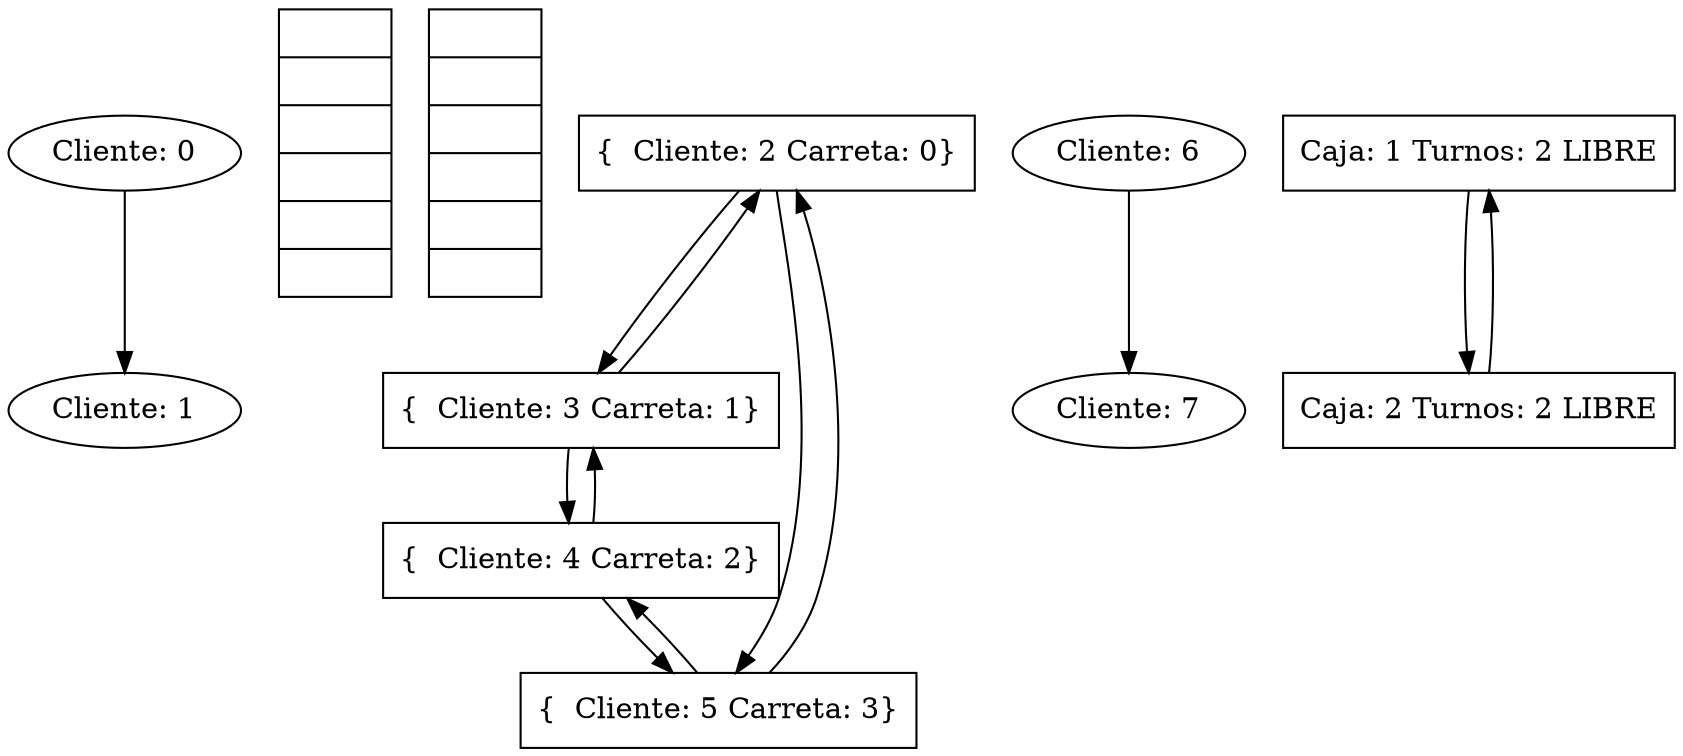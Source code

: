 digraph G {
nodeCI0 [shape=oval, label="Cliente: 0"];
nodeCI1 [shape=oval, label="Cliente: 1"];
nodeCI0 -> nodeCI1;
nodeP1 [shape=record, label="{ |||||}"];
nodeP2 [shape=record, label="{ |||||}"];
nodeL0 [shape=box, label="{  Cliente: 2 Carreta: 0}"];
nodeL1 [shape=box, label="{  Cliente: 3 Carreta: 1}"];
nodeL2 [shape=box, label="{  Cliente: 4 Carreta: 2}"];
nodeL3 [shape=box, label="{  Cliente: 5 Carreta: 3}"];
nodeL0 -> nodeL1;
nodeL1 -> nodeL2;
nodeL2 -> nodeL3;
nodeL3 -> nodeL0;
nodeL3 -> nodeL2;
nodeL2 -> nodeL1;
nodeL1 -> nodeL0;
nodeL0 -> nodeL3;
nodeCP0 [shape=oval, label="Cliente: 6"];
nodeCP1 [shape=oval, label="Cliente: 7"];
nodeCP0 -> nodeCP1;
nodeCA0 [shape=box, label="Caja: 1 Turnos: 2 LIBRE"];
nodeCA1 [shape=box, label="Caja: 2 Turnos: 2 LIBRE"];
nodeCA0 -> nodeCA1;
nodeCA1 -> nodeCA0;
}